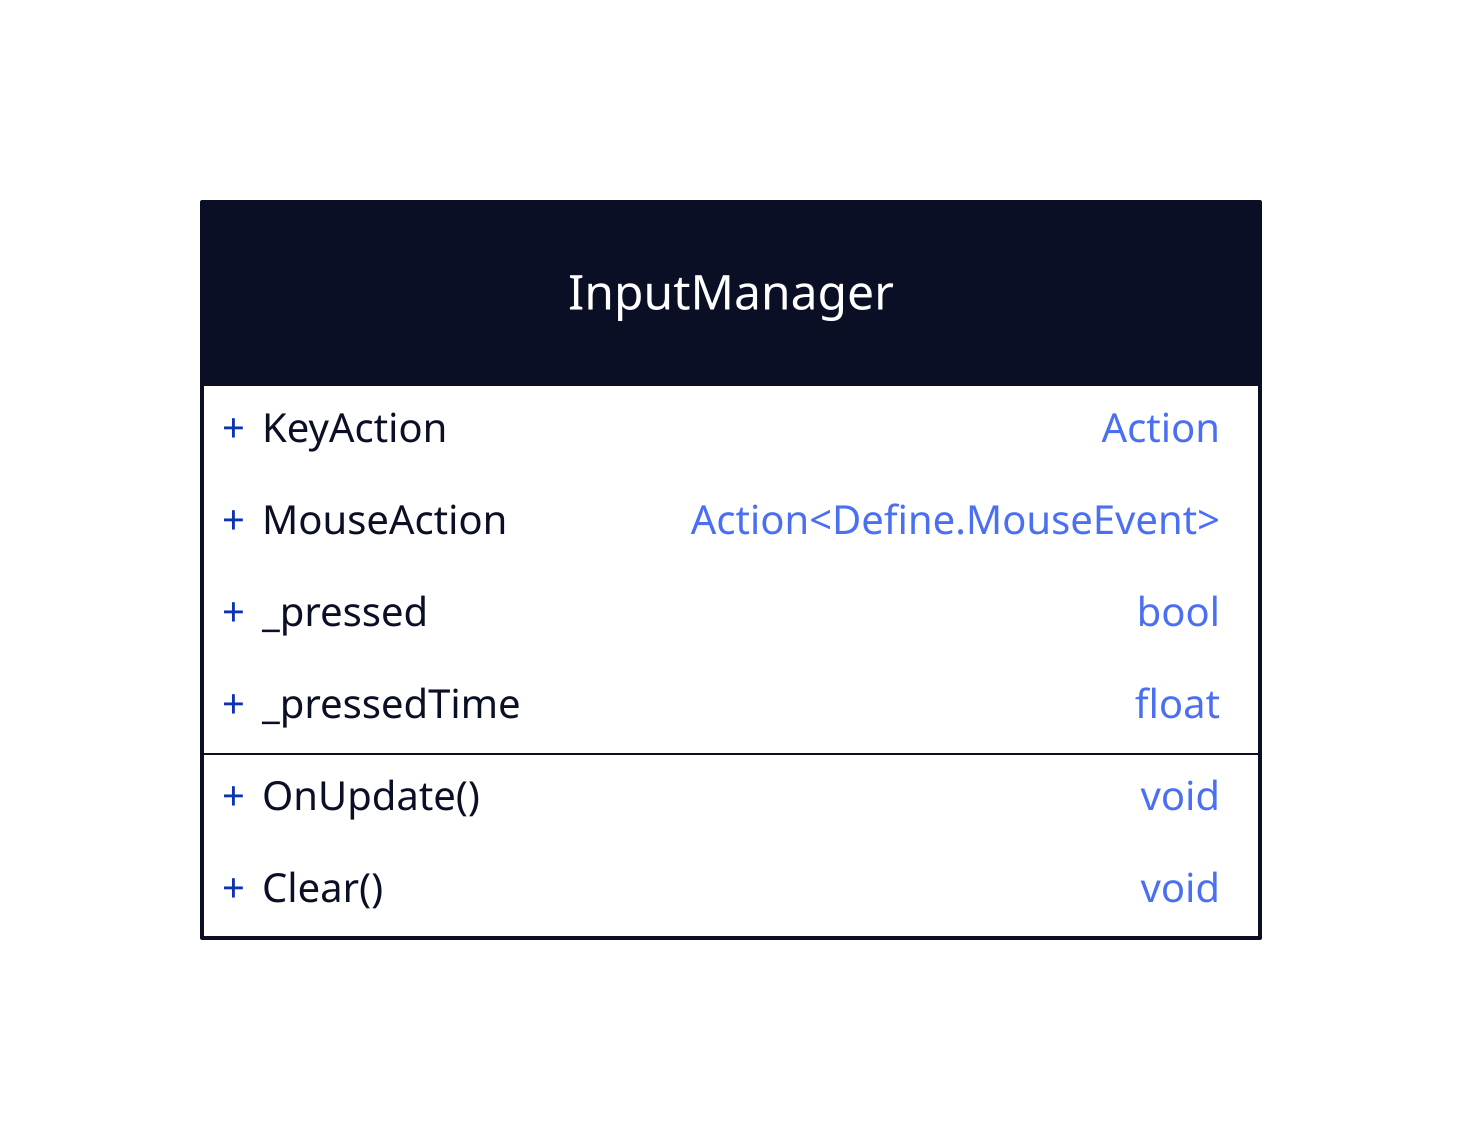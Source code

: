InputManager: {
  shape: class
  KeyAction: Action
  MouseAction: Action<Define.MouseEvent>
  _pressed: bool
  _pressedTime: float

  OnUpdate()
  Clear()
}
